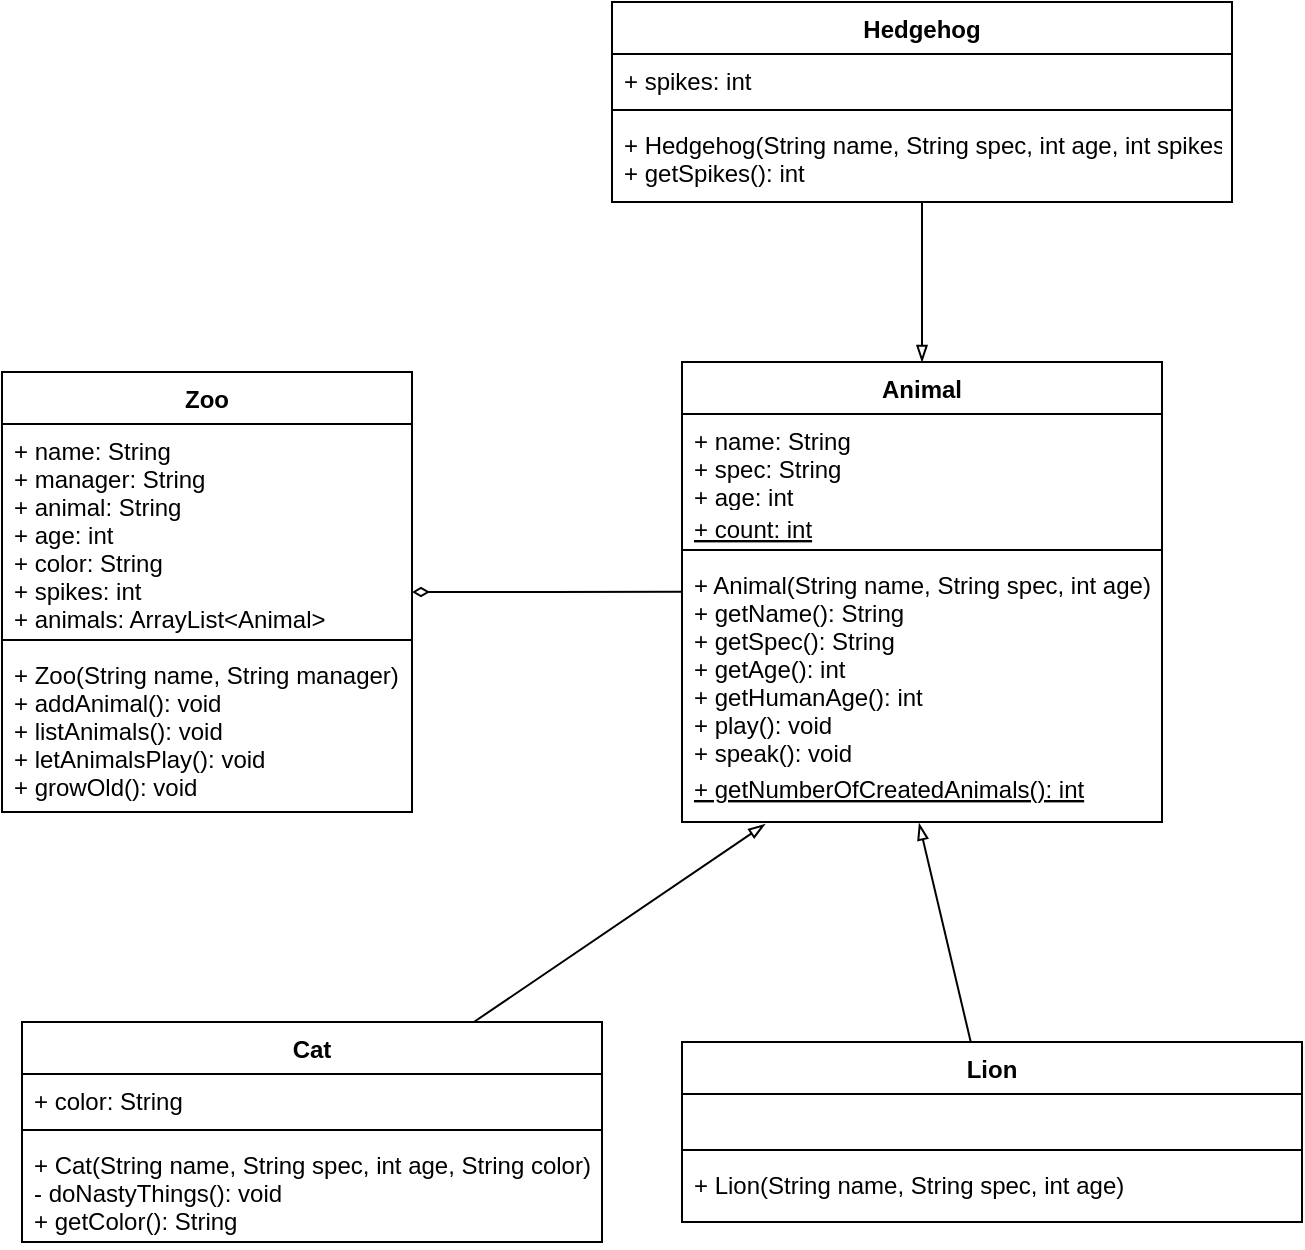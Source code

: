 <mxfile version="17.1.3" type="device"><diagram id="0Gn62BMk_lYHEWtNrE9k" name="Page-1"><mxGraphModel dx="223" dy="133" grid="1" gridSize="10" guides="1" tooltips="1" connect="1" arrows="1" fold="1" page="1" pageScale="1" pageWidth="850" pageHeight="1100" math="0" shadow="0"><root><mxCell id="0"/><mxCell id="1" parent="0"/><mxCell id="C1tChlmSa-6u3PKZhacw-3" style="edgeStyle=orthogonalEdgeStyle;rounded=0;orthogonalLoop=1;jettySize=auto;html=1;entryX=-0.001;entryY=0.165;entryDx=0;entryDy=0;entryPerimeter=0;endArrow=none;endFill=0;startArrow=diamondThin;startFill=0;" edge="1" parent="1" source="sb56BX_R2n6SMk9XmUz3-1" target="sb56BX_R2n6SMk9XmUz3-8"><mxGeometry relative="1" as="geometry"/></mxCell><mxCell id="sb56BX_R2n6SMk9XmUz3-1" value="Zoo" style="swimlane;fontStyle=1;align=center;verticalAlign=top;childLayout=stackLayout;horizontal=1;startSize=26;horizontalStack=0;resizeParent=1;resizeParentMax=0;resizeLast=0;collapsible=1;marginBottom=0;" parent="1" vertex="1"><mxGeometry x="150" y="255" width="205" height="220" as="geometry"/></mxCell><mxCell id="sb56BX_R2n6SMk9XmUz3-2" value="+ name: String&#10;+ manager: String&#10;+ animal: String&#10;+ age: int&#10;+ color: String&#10;+ spikes: int&#10;+ animals: ArrayList&lt;Animal&gt;" style="text;strokeColor=none;fillColor=none;align=left;verticalAlign=top;spacingLeft=4;spacingRight=4;overflow=hidden;rotatable=0;points=[[0,0.5],[1,0.5]];portConstraint=eastwest;" parent="sb56BX_R2n6SMk9XmUz3-1" vertex="1"><mxGeometry y="26" width="205" height="104" as="geometry"/></mxCell><mxCell id="sb56BX_R2n6SMk9XmUz3-3" value="" style="line;strokeWidth=1;fillColor=none;align=left;verticalAlign=middle;spacingTop=-1;spacingLeft=3;spacingRight=3;rotatable=0;labelPosition=right;points=[];portConstraint=eastwest;" parent="sb56BX_R2n6SMk9XmUz3-1" vertex="1"><mxGeometry y="130" width="205" height="8" as="geometry"/></mxCell><mxCell id="sb56BX_R2n6SMk9XmUz3-4" value="+ Zoo(String name, String manager)&#10;+ addAnimal(): void&#10;+ listAnimals(): void&#10;+ letAnimalsPlay(): void&#10;+ growOld(): void&#10;" style="text;strokeColor=none;fillColor=none;align=left;verticalAlign=top;spacingLeft=4;spacingRight=4;overflow=hidden;rotatable=0;points=[[0,0.5],[1,0.5]];portConstraint=eastwest;" parent="sb56BX_R2n6SMk9XmUz3-1" vertex="1"><mxGeometry y="138" width="205" height="82" as="geometry"/></mxCell><mxCell id="sb56BX_R2n6SMk9XmUz3-5" value="Animal" style="swimlane;fontStyle=1;align=center;verticalAlign=top;childLayout=stackLayout;horizontal=1;startSize=26;horizontalStack=0;resizeParent=1;resizeParentMax=0;resizeLast=0;collapsible=1;marginBottom=0;" parent="1" vertex="1"><mxGeometry x="490" y="250" width="240" height="230" as="geometry"/></mxCell><mxCell id="sb56BX_R2n6SMk9XmUz3-6" value="+ name: String&#10;+ spec: String&#10;+ age: int" style="text;strokeColor=none;fillColor=none;align=left;verticalAlign=top;spacingLeft=4;spacingRight=4;overflow=hidden;rotatable=0;points=[[0,0.5],[1,0.5]];portConstraint=eastwest;" parent="sb56BX_R2n6SMk9XmUz3-5" vertex="1"><mxGeometry y="26" width="240" height="44" as="geometry"/></mxCell><mxCell id="sb56BX_R2n6SMk9XmUz3-15" value="+ count: int&#10;" style="text;strokeColor=none;fillColor=none;align=left;verticalAlign=top;spacingLeft=4;spacingRight=4;overflow=hidden;rotatable=0;points=[[0,0.5],[1,0.5]];portConstraint=eastwest;fontStyle=4" parent="sb56BX_R2n6SMk9XmUz3-5" vertex="1"><mxGeometry y="70" width="240" height="20" as="geometry"/></mxCell><mxCell id="sb56BX_R2n6SMk9XmUz3-7" value="" style="line;strokeWidth=1;fillColor=none;align=left;verticalAlign=middle;spacingTop=-1;spacingLeft=3;spacingRight=3;rotatable=0;labelPosition=right;points=[];portConstraint=eastwest;" parent="sb56BX_R2n6SMk9XmUz3-5" vertex="1"><mxGeometry y="90" width="240" height="8" as="geometry"/></mxCell><mxCell id="sb56BX_R2n6SMk9XmUz3-8" value="+ Animal(String name, String spec, int age)&#10;+ getName(): String&#10;+ getSpec(): String&#10;+ getAge(): int&#10;+ getHumanAge(): int&#10;+ play(): void&#10;+ speak(): void" style="text;strokeColor=none;fillColor=none;align=left;verticalAlign=top;spacingLeft=4;spacingRight=4;overflow=hidden;rotatable=0;points=[[0,0.5],[1,0.5]];portConstraint=eastwest;" parent="sb56BX_R2n6SMk9XmUz3-5" vertex="1"><mxGeometry y="98" width="240" height="102" as="geometry"/></mxCell><mxCell id="sb56BX_R2n6SMk9XmUz3-17" value="+ getNumberOfCreatedAnimals(): int" style="text;strokeColor=none;fillColor=none;align=left;verticalAlign=top;spacingLeft=4;spacingRight=4;overflow=hidden;rotatable=0;points=[[0,0.5],[1,0.5]];portConstraint=eastwest;fontStyle=4" parent="sb56BX_R2n6SMk9XmUz3-5" vertex="1"><mxGeometry y="200" width="240" height="30" as="geometry"/></mxCell><mxCell id="C1tChlmSa-6u3PKZhacw-9" style="edgeStyle=none;rounded=0;orthogonalLoop=1;jettySize=auto;html=1;entryX=0.173;entryY=1.037;entryDx=0;entryDy=0;entryPerimeter=0;startArrow=none;startFill=0;endArrow=blockThin;endFill=0;strokeWidth=1;" edge="1" parent="1" source="sb56BX_R2n6SMk9XmUz3-9" target="sb56BX_R2n6SMk9XmUz3-17"><mxGeometry relative="1" as="geometry"/></mxCell><mxCell id="sb56BX_R2n6SMk9XmUz3-9" value="Cat" style="swimlane;fontStyle=1;align=center;verticalAlign=top;childLayout=stackLayout;horizontal=1;startSize=26;horizontalStack=0;resizeParent=1;resizeParentMax=0;resizeLast=0;collapsible=1;marginBottom=0;" parent="1" vertex="1"><mxGeometry x="160" y="580" width="290" height="110" as="geometry"/></mxCell><mxCell id="sb56BX_R2n6SMk9XmUz3-10" value="+ color: String" style="text;strokeColor=none;fillColor=none;align=left;verticalAlign=top;spacingLeft=4;spacingRight=4;overflow=hidden;rotatable=0;points=[[0,0.5],[1,0.5]];portConstraint=eastwest;" parent="sb56BX_R2n6SMk9XmUz3-9" vertex="1"><mxGeometry y="26" width="290" height="24" as="geometry"/></mxCell><mxCell id="sb56BX_R2n6SMk9XmUz3-11" value="" style="line;strokeWidth=1;fillColor=none;align=left;verticalAlign=middle;spacingTop=-1;spacingLeft=3;spacingRight=3;rotatable=0;labelPosition=right;points=[];portConstraint=eastwest;" parent="sb56BX_R2n6SMk9XmUz3-9" vertex="1"><mxGeometry y="50" width="290" height="8" as="geometry"/></mxCell><mxCell id="sb56BX_R2n6SMk9XmUz3-12" value="+ Cat(String name, String spec, int age, String color)&#10;- doNastyThings(): void&#10;+ getColor(): String" style="text;strokeColor=none;fillColor=none;align=left;verticalAlign=top;spacingLeft=4;spacingRight=4;overflow=hidden;rotatable=0;points=[[0,0.5],[1,0.5]];portConstraint=eastwest;" parent="sb56BX_R2n6SMk9XmUz3-9" vertex="1"><mxGeometry y="58" width="290" height="52" as="geometry"/></mxCell><mxCell id="C1tChlmSa-6u3PKZhacw-6" style="edgeStyle=orthogonalEdgeStyle;rounded=0;orthogonalLoop=1;jettySize=auto;html=1;entryX=0.5;entryY=0;entryDx=0;entryDy=0;startArrow=none;startFill=0;endArrow=blockThin;endFill=0;" edge="1" parent="1" source="sb56BX_R2n6SMk9XmUz3-18" target="sb56BX_R2n6SMk9XmUz3-5"><mxGeometry relative="1" as="geometry"/></mxCell><mxCell id="sb56BX_R2n6SMk9XmUz3-18" value="Hedgehog" style="swimlane;fontStyle=1;align=center;verticalAlign=top;childLayout=stackLayout;horizontal=1;startSize=26;horizontalStack=0;resizeParent=1;resizeParentMax=0;resizeLast=0;collapsible=1;marginBottom=0;" parent="1" vertex="1"><mxGeometry x="455" y="70" width="310" height="100" as="geometry"/></mxCell><mxCell id="sb56BX_R2n6SMk9XmUz3-19" value="+ spikes: int" style="text;strokeColor=none;fillColor=none;align=left;verticalAlign=top;spacingLeft=4;spacingRight=4;overflow=hidden;rotatable=0;points=[[0,0.5],[1,0.5]];portConstraint=eastwest;" parent="sb56BX_R2n6SMk9XmUz3-18" vertex="1"><mxGeometry y="26" width="310" height="24" as="geometry"/></mxCell><mxCell id="sb56BX_R2n6SMk9XmUz3-20" value="" style="line;strokeWidth=1;fillColor=none;align=left;verticalAlign=middle;spacingTop=-1;spacingLeft=3;spacingRight=3;rotatable=0;labelPosition=right;points=[];portConstraint=eastwest;" parent="sb56BX_R2n6SMk9XmUz3-18" vertex="1"><mxGeometry y="50" width="310" height="8" as="geometry"/></mxCell><mxCell id="sb56BX_R2n6SMk9XmUz3-21" value="+ Hedgehog(String name, String spec, int age, int spikes)&#10;+ getSpikes(): int" style="text;strokeColor=none;fillColor=none;align=left;verticalAlign=top;spacingLeft=4;spacingRight=4;overflow=hidden;rotatable=0;points=[[0,0.5],[1,0.5]];portConstraint=eastwest;" parent="sb56BX_R2n6SMk9XmUz3-18" vertex="1"><mxGeometry y="58" width="310" height="42" as="geometry"/></mxCell><mxCell id="C1tChlmSa-6u3PKZhacw-8" style="rounded=0;orthogonalLoop=1;jettySize=auto;html=1;entryX=0.494;entryY=1.023;entryDx=0;entryDy=0;entryPerimeter=0;startArrow=none;startFill=0;endArrow=blockThin;endFill=0;strokeWidth=1;" edge="1" parent="1" source="sb56BX_R2n6SMk9XmUz3-22" target="sb56BX_R2n6SMk9XmUz3-17"><mxGeometry relative="1" as="geometry"/></mxCell><mxCell id="sb56BX_R2n6SMk9XmUz3-22" value="Lion" style="swimlane;fontStyle=1;align=center;verticalAlign=top;childLayout=stackLayout;horizontal=1;startSize=26;horizontalStack=0;resizeParent=1;resizeParentMax=0;resizeLast=0;collapsible=1;marginBottom=0;" parent="1" vertex="1"><mxGeometry x="490" y="590" width="310" height="90" as="geometry"/></mxCell><mxCell id="sb56BX_R2n6SMk9XmUz3-23" value=" " style="text;strokeColor=none;fillColor=none;align=left;verticalAlign=top;spacingLeft=4;spacingRight=4;overflow=hidden;rotatable=0;points=[[0,0.5],[1,0.5]];portConstraint=eastwest;" parent="sb56BX_R2n6SMk9XmUz3-22" vertex="1"><mxGeometry y="26" width="310" height="24" as="geometry"/></mxCell><mxCell id="sb56BX_R2n6SMk9XmUz3-24" value="" style="line;strokeWidth=1;fillColor=none;align=left;verticalAlign=middle;spacingTop=-1;spacingLeft=3;spacingRight=3;rotatable=0;labelPosition=right;points=[];portConstraint=eastwest;" parent="sb56BX_R2n6SMk9XmUz3-22" vertex="1"><mxGeometry y="50" width="310" height="8" as="geometry"/></mxCell><mxCell id="sb56BX_R2n6SMk9XmUz3-25" value="+ Lion(String name, String spec, int age)" style="text;strokeColor=none;fillColor=none;align=left;verticalAlign=top;spacingLeft=4;spacingRight=4;overflow=hidden;rotatable=0;points=[[0,0.5],[1,0.5]];portConstraint=eastwest;" parent="sb56BX_R2n6SMk9XmUz3-22" vertex="1"><mxGeometry y="58" width="310" height="32" as="geometry"/></mxCell></root></mxGraphModel></diagram></mxfile>